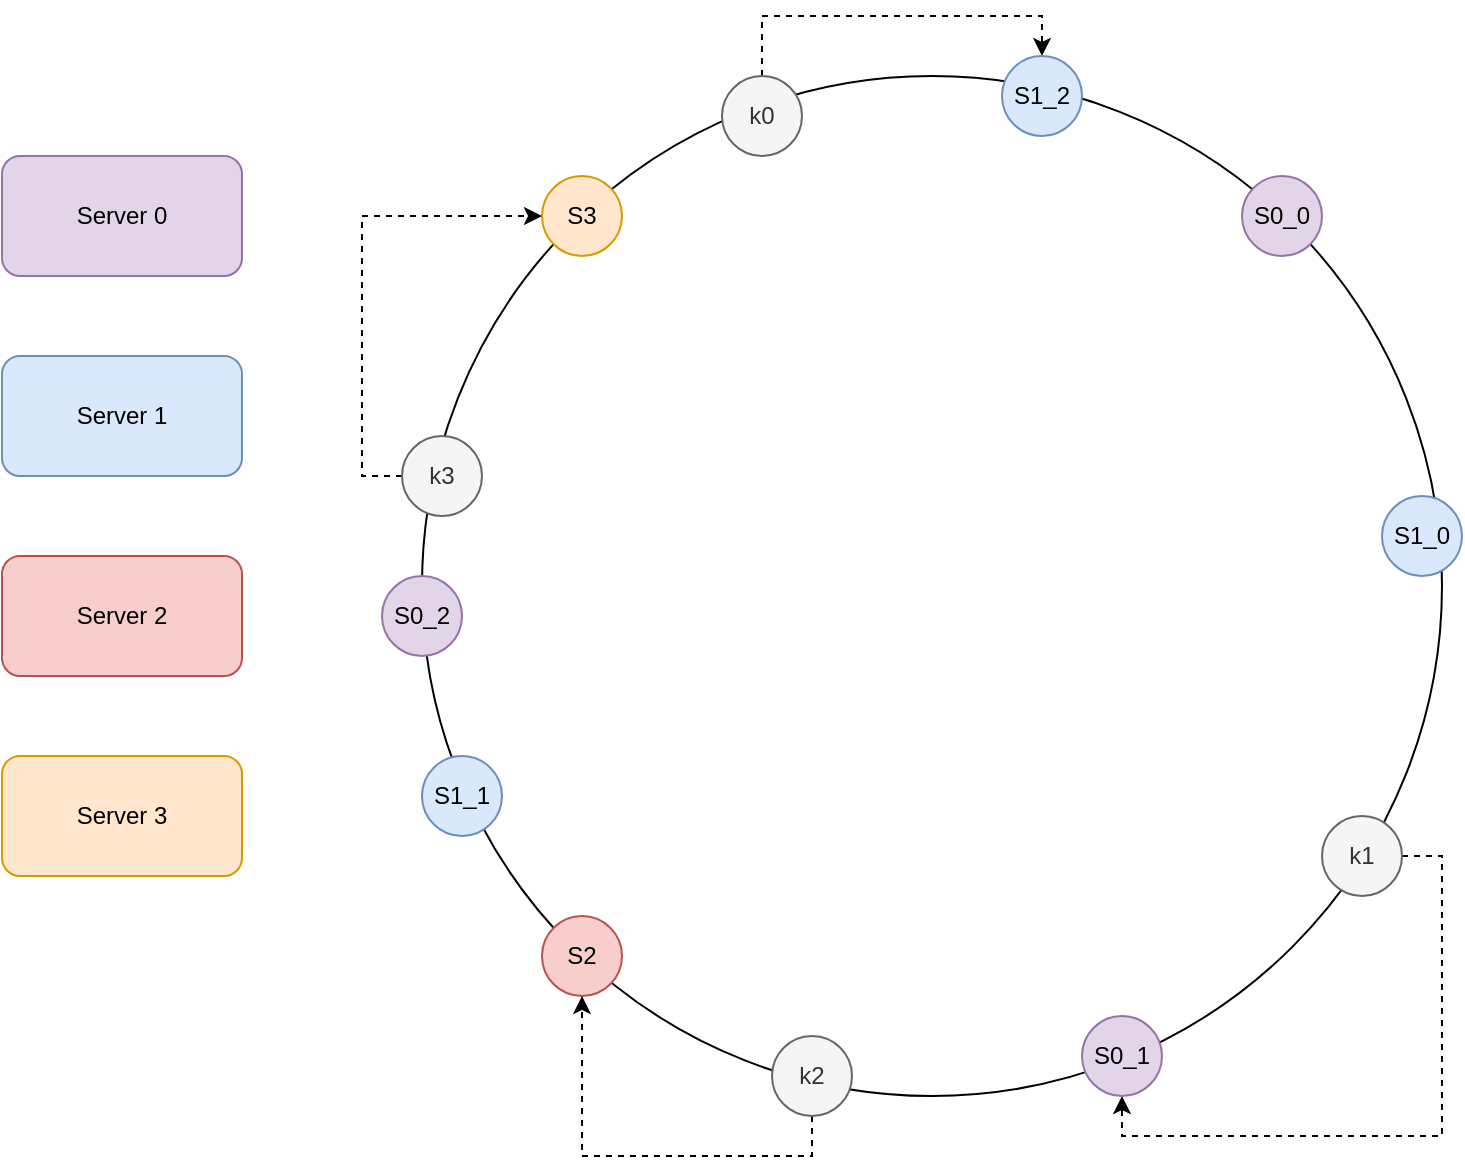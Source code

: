 <mxfile version="26.1.3">
  <diagram name="Page-1" id="ZHO00dDbJON3AqriOa_N">
    <mxGraphModel dx="1364" dy="758" grid="1" gridSize="10" guides="1" tooltips="1" connect="1" arrows="1" fold="1" page="1" pageScale="1" pageWidth="850" pageHeight="1100" math="0" shadow="0">
      <root>
        <mxCell id="0" />
        <mxCell id="1" parent="0" />
        <mxCell id="SFCvmzTtNrTYk7coOpqa-1" value="" style="ellipse;whiteSpace=wrap;html=1;aspect=fixed;" vertex="1" parent="1">
          <mxGeometry x="230" y="100" width="510" height="510" as="geometry" />
        </mxCell>
        <mxCell id="SFCvmzTtNrTYk7coOpqa-2" value="Server 0" style="rounded=1;whiteSpace=wrap;html=1;fillColor=#e1d5e7;strokeColor=#9673a6;" vertex="1" parent="1">
          <mxGeometry x="20" y="140" width="120" height="60" as="geometry" />
        </mxCell>
        <mxCell id="SFCvmzTtNrTYk7coOpqa-3" value="Server 1" style="rounded=1;whiteSpace=wrap;html=1;fillColor=#dae8fc;strokeColor=#6c8ebf;" vertex="1" parent="1">
          <mxGeometry x="20" y="240" width="120" height="60" as="geometry" />
        </mxCell>
        <mxCell id="SFCvmzTtNrTYk7coOpqa-4" value="Server 2" style="rounded=1;whiteSpace=wrap;html=1;fillColor=#f8cecc;strokeColor=#b85450;" vertex="1" parent="1">
          <mxGeometry x="20" y="340" width="120" height="60" as="geometry" />
        </mxCell>
        <mxCell id="SFCvmzTtNrTYk7coOpqa-5" value="Server 3" style="rounded=1;whiteSpace=wrap;html=1;fillColor=#ffe6cc;strokeColor=#d79b00;" vertex="1" parent="1">
          <mxGeometry x="20" y="440" width="120" height="60" as="geometry" />
        </mxCell>
        <mxCell id="SFCvmzTtNrTYk7coOpqa-6" value="S3" style="ellipse;whiteSpace=wrap;html=1;aspect=fixed;fillColor=#ffe6cc;strokeColor=#d79b00;" vertex="1" parent="1">
          <mxGeometry x="290" y="150" width="40" height="40" as="geometry" />
        </mxCell>
        <mxCell id="SFCvmzTtNrTYk7coOpqa-7" value="S0_0" style="ellipse;whiteSpace=wrap;html=1;aspect=fixed;fillColor=#e1d5e7;strokeColor=#9673a6;" vertex="1" parent="1">
          <mxGeometry x="640" y="150" width="40" height="40" as="geometry" />
        </mxCell>
        <mxCell id="SFCvmzTtNrTYk7coOpqa-8" value="S1_0" style="ellipse;whiteSpace=wrap;html=1;aspect=fixed;fillColor=#dae8fc;strokeColor=#6c8ebf;" vertex="1" parent="1">
          <mxGeometry x="710" y="310" width="40" height="40" as="geometry" />
        </mxCell>
        <mxCell id="SFCvmzTtNrTYk7coOpqa-9" value="S2" style="ellipse;whiteSpace=wrap;html=1;aspect=fixed;fillColor=#f8cecc;strokeColor=#b85450;" vertex="1" parent="1">
          <mxGeometry x="290" y="520" width="40" height="40" as="geometry" />
        </mxCell>
        <mxCell id="SFCvmzTtNrTYk7coOpqa-10" style="edgeStyle=orthogonalEdgeStyle;rounded=0;orthogonalLoop=1;jettySize=auto;html=1;exitX=0.5;exitY=0;exitDx=0;exitDy=0;entryX=0.5;entryY=0;entryDx=0;entryDy=0;dashed=1;" edge="1" parent="1" source="SFCvmzTtNrTYk7coOpqa-11" target="SFCvmzTtNrTYk7coOpqa-21">
          <mxGeometry relative="1" as="geometry" />
        </mxCell>
        <mxCell id="SFCvmzTtNrTYk7coOpqa-11" value="k0" style="ellipse;whiteSpace=wrap;html=1;aspect=fixed;fillColor=#f5f5f5;strokeColor=#666666;fontColor=#333333;" vertex="1" parent="1">
          <mxGeometry x="380" y="100" width="40" height="40" as="geometry" />
        </mxCell>
        <mxCell id="SFCvmzTtNrTYk7coOpqa-12" style="edgeStyle=orthogonalEdgeStyle;rounded=0;orthogonalLoop=1;jettySize=auto;html=1;exitX=1;exitY=0.5;exitDx=0;exitDy=0;entryX=0.5;entryY=1;entryDx=0;entryDy=0;dashed=1;" edge="1" parent="1" source="SFCvmzTtNrTYk7coOpqa-13" target="SFCvmzTtNrTYk7coOpqa-18">
          <mxGeometry relative="1" as="geometry" />
        </mxCell>
        <mxCell id="SFCvmzTtNrTYk7coOpqa-13" value="k1" style="ellipse;whiteSpace=wrap;html=1;aspect=fixed;fillColor=#f5f5f5;strokeColor=#666666;fontColor=#333333;" vertex="1" parent="1">
          <mxGeometry x="680" y="470" width="40" height="40" as="geometry" />
        </mxCell>
        <mxCell id="SFCvmzTtNrTYk7coOpqa-14" style="edgeStyle=orthogonalEdgeStyle;rounded=0;orthogonalLoop=1;jettySize=auto;html=1;exitX=0.5;exitY=1;exitDx=0;exitDy=0;entryX=0.5;entryY=1;entryDx=0;entryDy=0;dashed=1;" edge="1" parent="1" source="SFCvmzTtNrTYk7coOpqa-15" target="SFCvmzTtNrTYk7coOpqa-9">
          <mxGeometry relative="1" as="geometry" />
        </mxCell>
        <mxCell id="SFCvmzTtNrTYk7coOpqa-15" value="k2" style="ellipse;whiteSpace=wrap;html=1;aspect=fixed;fillColor=#f5f5f5;strokeColor=#666666;fontColor=#333333;" vertex="1" parent="1">
          <mxGeometry x="405" y="580" width="40" height="40" as="geometry" />
        </mxCell>
        <mxCell id="SFCvmzTtNrTYk7coOpqa-16" style="edgeStyle=orthogonalEdgeStyle;rounded=0;orthogonalLoop=1;jettySize=auto;html=1;exitX=0;exitY=0.5;exitDx=0;exitDy=0;entryX=0;entryY=0.5;entryDx=0;entryDy=0;dashed=1;" edge="1" parent="1" source="SFCvmzTtNrTYk7coOpqa-17" target="SFCvmzTtNrTYk7coOpqa-6">
          <mxGeometry relative="1" as="geometry" />
        </mxCell>
        <mxCell id="SFCvmzTtNrTYk7coOpqa-17" value="k3" style="ellipse;whiteSpace=wrap;html=1;aspect=fixed;fillColor=#f5f5f5;strokeColor=#666666;fontColor=#333333;" vertex="1" parent="1">
          <mxGeometry x="220" y="280" width="40" height="40" as="geometry" />
        </mxCell>
        <mxCell id="SFCvmzTtNrTYk7coOpqa-18" value="S0_1" style="ellipse;whiteSpace=wrap;html=1;aspect=fixed;fillColor=#e1d5e7;strokeColor=#9673a6;" vertex="1" parent="1">
          <mxGeometry x="560" y="570" width="40" height="40" as="geometry" />
        </mxCell>
        <mxCell id="SFCvmzTtNrTYk7coOpqa-19" value="S0_2" style="ellipse;whiteSpace=wrap;html=1;aspect=fixed;fillColor=#e1d5e7;strokeColor=#9673a6;" vertex="1" parent="1">
          <mxGeometry x="210" y="350" width="40" height="40" as="geometry" />
        </mxCell>
        <mxCell id="SFCvmzTtNrTYk7coOpqa-20" value="S1_1" style="ellipse;whiteSpace=wrap;html=1;aspect=fixed;fillColor=#dae8fc;strokeColor=#6c8ebf;" vertex="1" parent="1">
          <mxGeometry x="230" y="440" width="40" height="40" as="geometry" />
        </mxCell>
        <mxCell id="SFCvmzTtNrTYk7coOpqa-21" value="S1_2" style="ellipse;whiteSpace=wrap;html=1;aspect=fixed;fillColor=#dae8fc;strokeColor=#6c8ebf;" vertex="1" parent="1">
          <mxGeometry x="520" y="90" width="40" height="40" as="geometry" />
        </mxCell>
      </root>
    </mxGraphModel>
  </diagram>
</mxfile>
